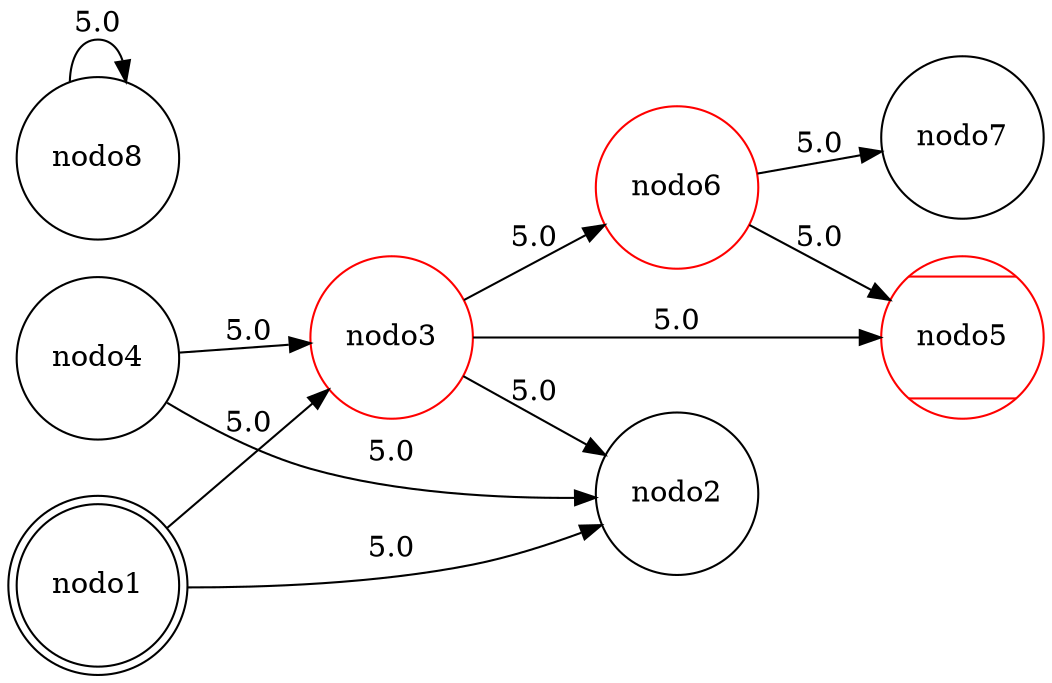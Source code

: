 digraph A{
node [shape = circle];
nodo1 [shape = doublecircle];
nodo5 [shape = Mcircle];
nodo1 -> nodo2[label = "5.0"];
nodo1 -> nodo3[label = "5.0"];
nodo3 -> nodo2[label = "5.0"];
nodo3 -> nodo5[label = "5.0"];
nodo3 -> nodo6[label = "5.0"];
nodo4 -> nodo3[label = "5.0"];
nodo4 -> nodo2[label = "5.0"];
nodo6 -> nodo5[label = "5.0"];
nodo6 -> nodo7[label = "5.0"];
nodo8 -> nodo8[label = "5.0"];
nodo5 [color = red];
nodo3 [color = red];
nodo3 [color = red];
nodo5 [color = red];
nodo5 [color = red];
nodo6 [color = red];
nodo3 [color = red];
nodo3 [color = red];
nodo6 [color = red];
nodo5 [color = red];
rankdir=LR;
}
